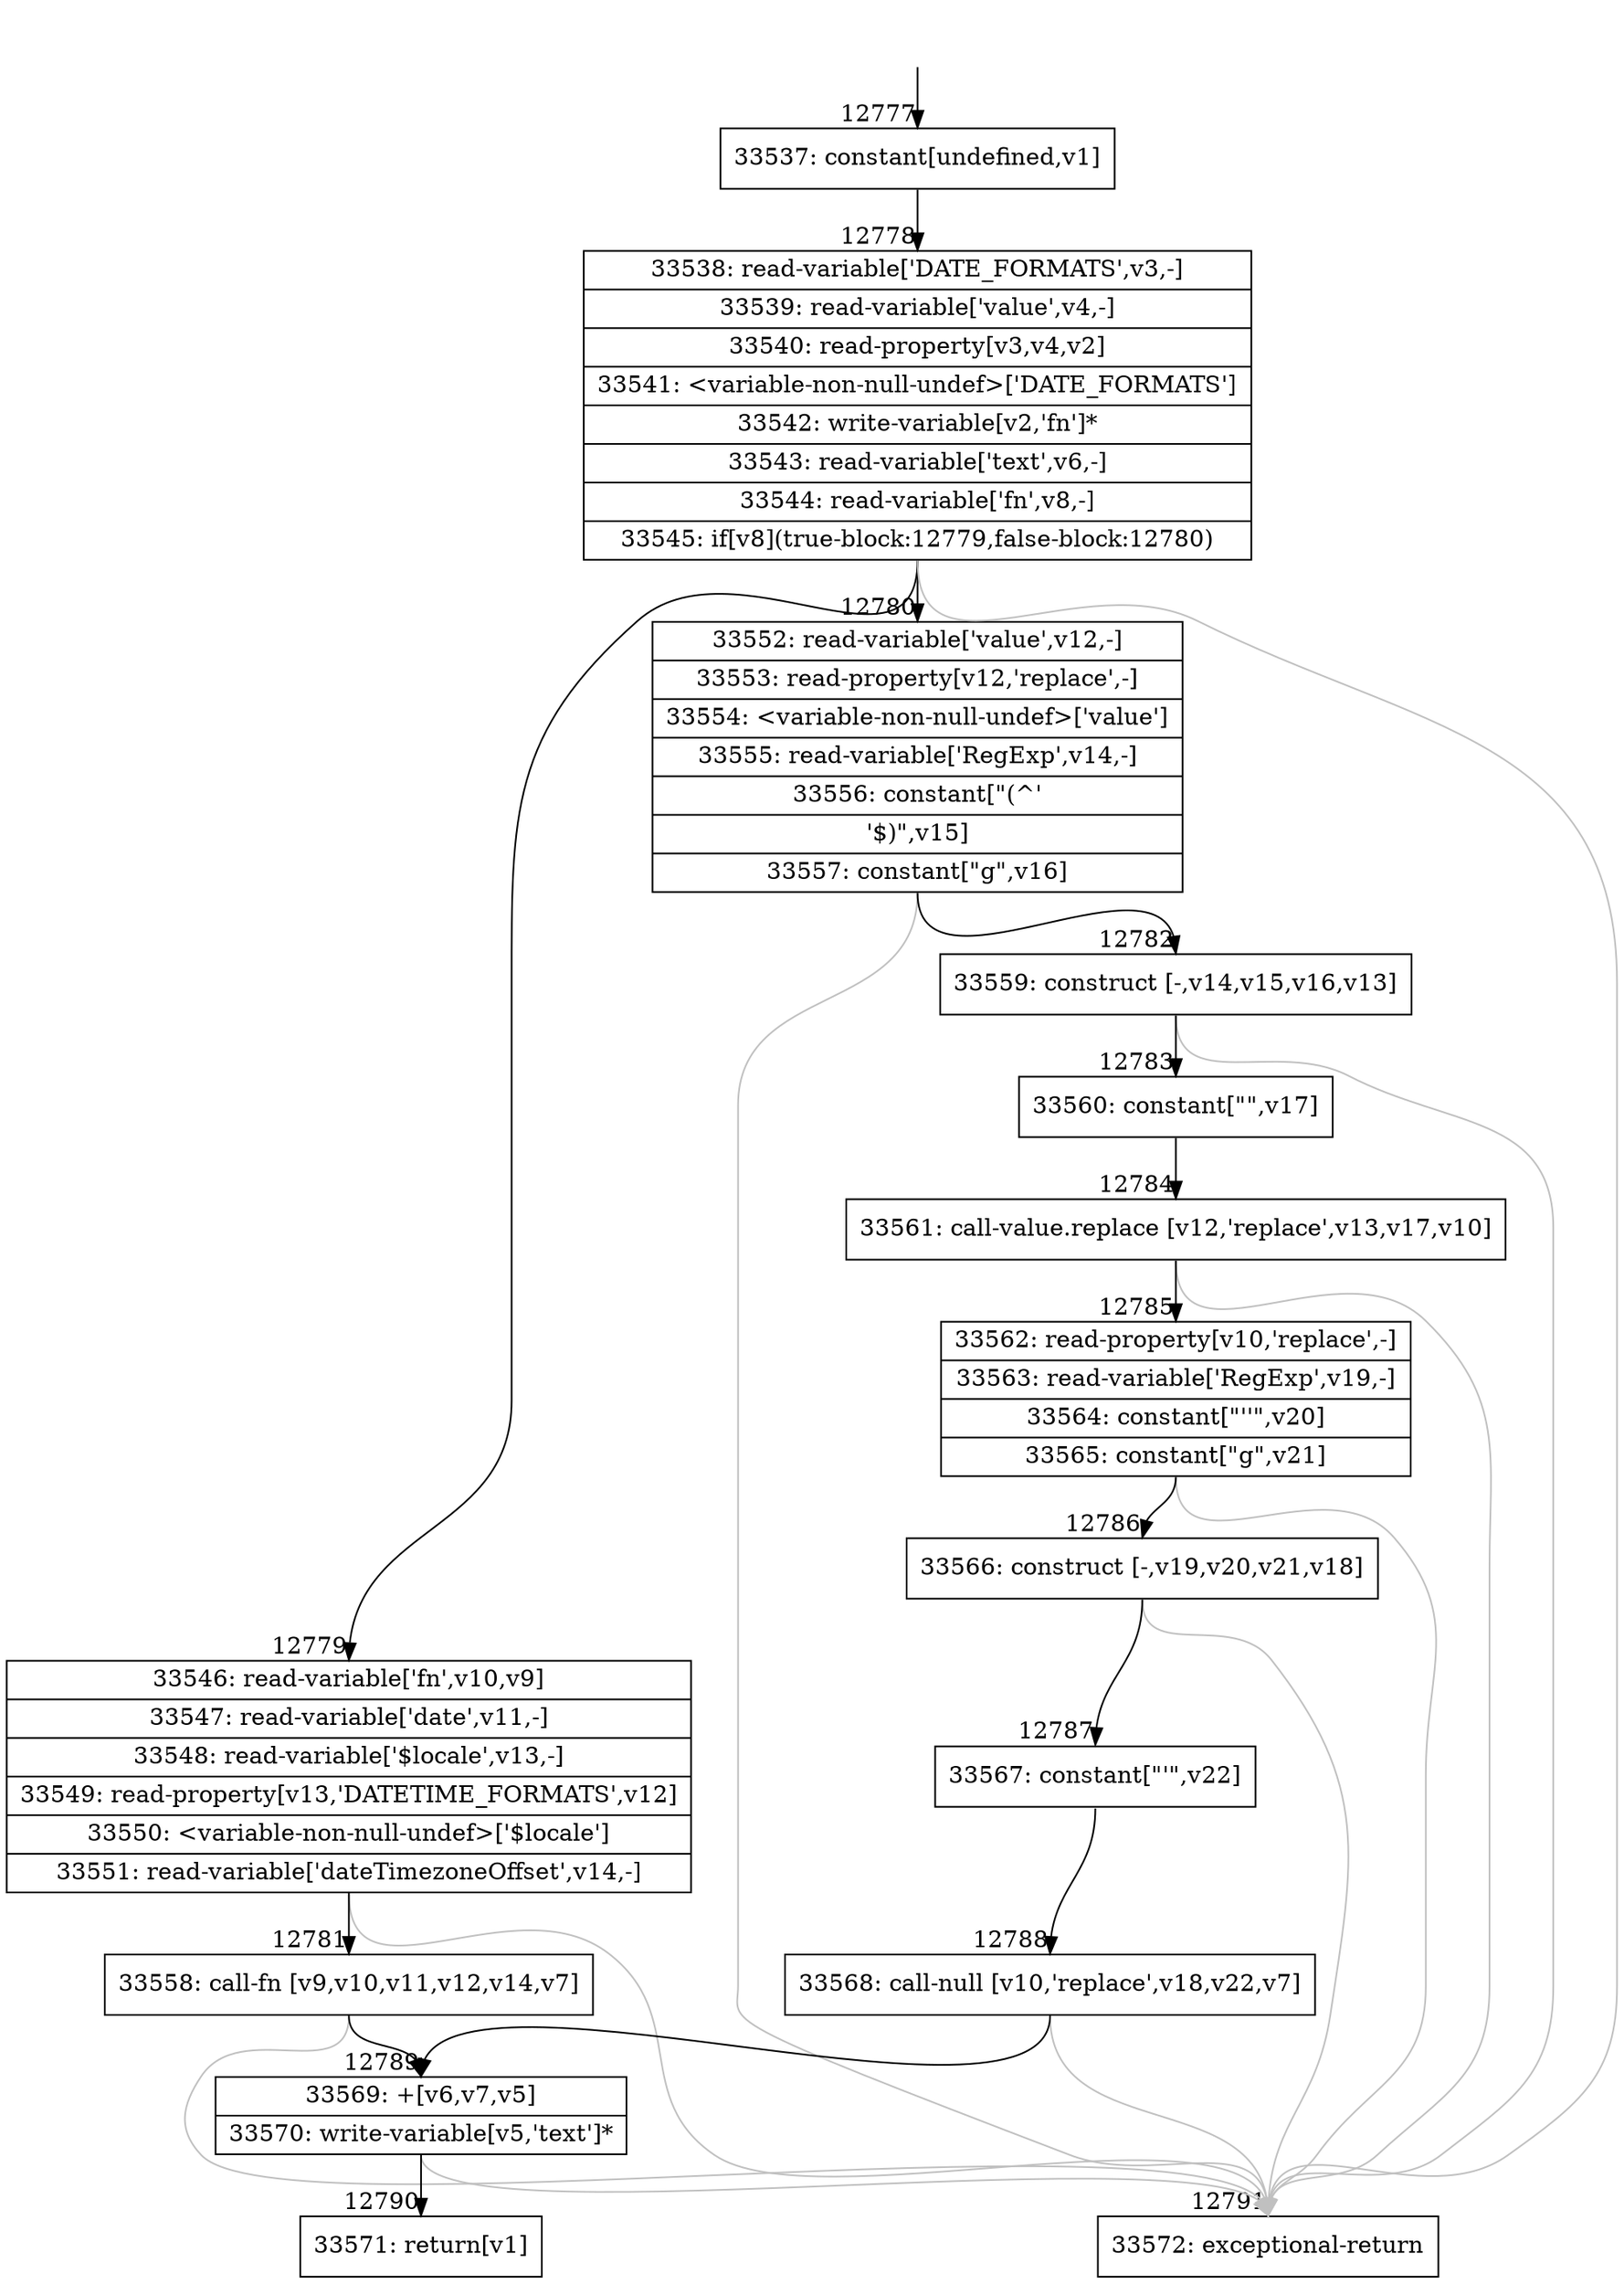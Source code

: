 digraph {
rankdir="TD"
BB_entry987[shape=none,label=""];
BB_entry987 -> BB12777 [tailport=s, headport=n, headlabel="    12777"]
BB12777 [shape=record label="{33537: constant[undefined,v1]}" ] 
BB12777 -> BB12778 [tailport=s, headport=n, headlabel="      12778"]
BB12778 [shape=record label="{33538: read-variable['DATE_FORMATS',v3,-]|33539: read-variable['value',v4,-]|33540: read-property[v3,v4,v2]|33541: \<variable-non-null-undef\>['DATE_FORMATS']|33542: write-variable[v2,'fn']*|33543: read-variable['text',v6,-]|33544: read-variable['fn',v8,-]|33545: if[v8](true-block:12779,false-block:12780)}" ] 
BB12778 -> BB12779 [tailport=s, headport=n, headlabel="      12779"]
BB12778 -> BB12780 [tailport=s, headport=n, headlabel="      12780"]
BB12778 -> BB12791 [tailport=s, headport=n, color=gray, headlabel="      12791"]
BB12779 [shape=record label="{33546: read-variable['fn',v10,v9]|33547: read-variable['date',v11,-]|33548: read-variable['$locale',v13,-]|33549: read-property[v13,'DATETIME_FORMATS',v12]|33550: \<variable-non-null-undef\>['$locale']|33551: read-variable['dateTimezoneOffset',v14,-]}" ] 
BB12779 -> BB12781 [tailport=s, headport=n, headlabel="      12781"]
BB12779 -> BB12791 [tailport=s, headport=n, color=gray]
BB12780 [shape=record label="{33552: read-variable['value',v12,-]|33553: read-property[v12,'replace',-]|33554: \<variable-non-null-undef\>['value']|33555: read-variable['RegExp',v14,-]|33556: constant[\"(^'|'$)\",v15]|33557: constant[\"g\",v16]}" ] 
BB12780 -> BB12782 [tailport=s, headport=n, headlabel="      12782"]
BB12780 -> BB12791 [tailport=s, headport=n, color=gray]
BB12781 [shape=record label="{33558: call-fn [v9,v10,v11,v12,v14,v7]}" ] 
BB12781 -> BB12789 [tailport=s, headport=n, headlabel="      12789"]
BB12781 -> BB12791 [tailport=s, headport=n, color=gray]
BB12782 [shape=record label="{33559: construct [-,v14,v15,v16,v13]}" ] 
BB12782 -> BB12783 [tailport=s, headport=n, headlabel="      12783"]
BB12782 -> BB12791 [tailport=s, headport=n, color=gray]
BB12783 [shape=record label="{33560: constant[\"\",v17]}" ] 
BB12783 -> BB12784 [tailport=s, headport=n, headlabel="      12784"]
BB12784 [shape=record label="{33561: call-value.replace [v12,'replace',v13,v17,v10]}" ] 
BB12784 -> BB12785 [tailport=s, headport=n, headlabel="      12785"]
BB12784 -> BB12791 [tailport=s, headport=n, color=gray]
BB12785 [shape=record label="{33562: read-property[v10,'replace',-]|33563: read-variable['RegExp',v19,-]|33564: constant[\"''\",v20]|33565: constant[\"g\",v21]}" ] 
BB12785 -> BB12786 [tailport=s, headport=n, headlabel="      12786"]
BB12785 -> BB12791 [tailport=s, headport=n, color=gray]
BB12786 [shape=record label="{33566: construct [-,v19,v20,v21,v18]}" ] 
BB12786 -> BB12787 [tailport=s, headport=n, headlabel="      12787"]
BB12786 -> BB12791 [tailport=s, headport=n, color=gray]
BB12787 [shape=record label="{33567: constant[\"'\",v22]}" ] 
BB12787 -> BB12788 [tailport=s, headport=n, headlabel="      12788"]
BB12788 [shape=record label="{33568: call-null [v10,'replace',v18,v22,v7]}" ] 
BB12788 -> BB12789 [tailport=s, headport=n]
BB12788 -> BB12791 [tailport=s, headport=n, color=gray]
BB12789 [shape=record label="{33569: +[v6,v7,v5]|33570: write-variable[v5,'text']*}" ] 
BB12789 -> BB12790 [tailport=s, headport=n, headlabel="      12790"]
BB12789 -> BB12791 [tailport=s, headport=n, color=gray]
BB12790 [shape=record label="{33571: return[v1]}" ] 
BB12791 [shape=record label="{33572: exceptional-return}" ] 
//#$~ 18884
}
